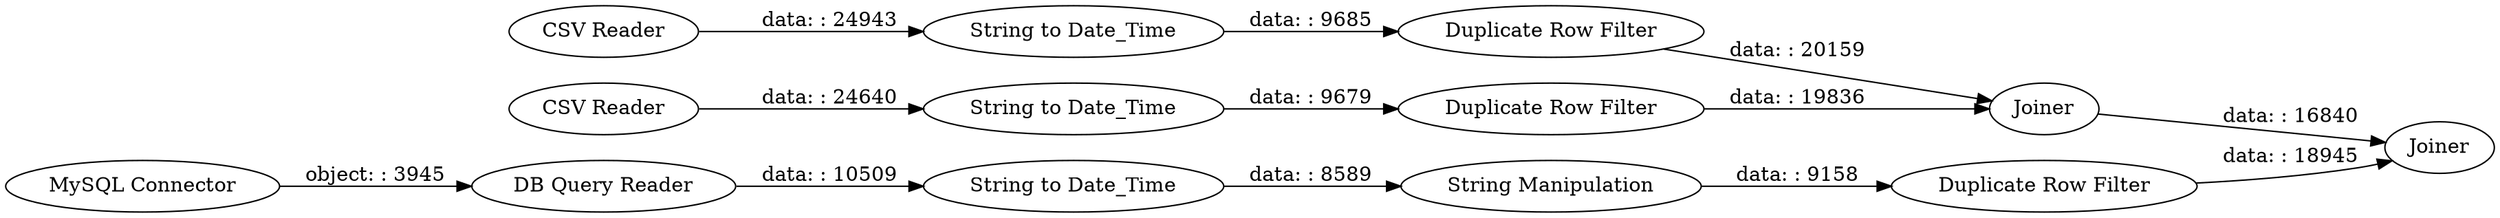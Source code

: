 digraph {
	"7177286904594043410_8" [label="String to Date_Time"]
	"7177286904594043410_4" [label="DB Query Reader"]
	"7177286904594043410_14" [label="Duplicate Row Filter"]
	"7177286904594043410_5" [label="MySQL Connector"]
	"7177286904594043410_10" [label="String to Date_Time"]
	"7177286904594043410_7" [label="CSV Reader"]
	"7177286904594043410_13" [label="Duplicate Row Filter"]
	"7177286904594043410_16" [label=Joiner]
	"7177286904594043410_9" [label="String Manipulation"]
	"7177286904594043410_15" [label="Duplicate Row Filter"]
	"7177286904594043410_17" [label=Joiner]
	"7177286904594043410_6" [label="CSV Reader"]
	"7177286904594043410_11" [label="String to Date_Time"]
	"7177286904594043410_10" -> "7177286904594043410_14" [label="data: : 9685"]
	"7177286904594043410_16" -> "7177286904594043410_17" [label="data: : 16840"]
	"7177286904594043410_15" -> "7177286904594043410_17" [label="data: : 18945"]
	"7177286904594043410_11" -> "7177286904594043410_13" [label="data: : 9679"]
	"7177286904594043410_9" -> "7177286904594043410_15" [label="data: : 9158"]
	"7177286904594043410_13" -> "7177286904594043410_16" [label="data: : 19836"]
	"7177286904594043410_8" -> "7177286904594043410_9" [label="data: : 8589"]
	"7177286904594043410_7" -> "7177286904594043410_11" [label="data: : 24640"]
	"7177286904594043410_4" -> "7177286904594043410_8" [label="data: : 10509"]
	"7177286904594043410_6" -> "7177286904594043410_10" [label="data: : 24943"]
	"7177286904594043410_14" -> "7177286904594043410_16" [label="data: : 20159"]
	"7177286904594043410_5" -> "7177286904594043410_4" [label="object: : 3945"]
	rankdir=LR
}
